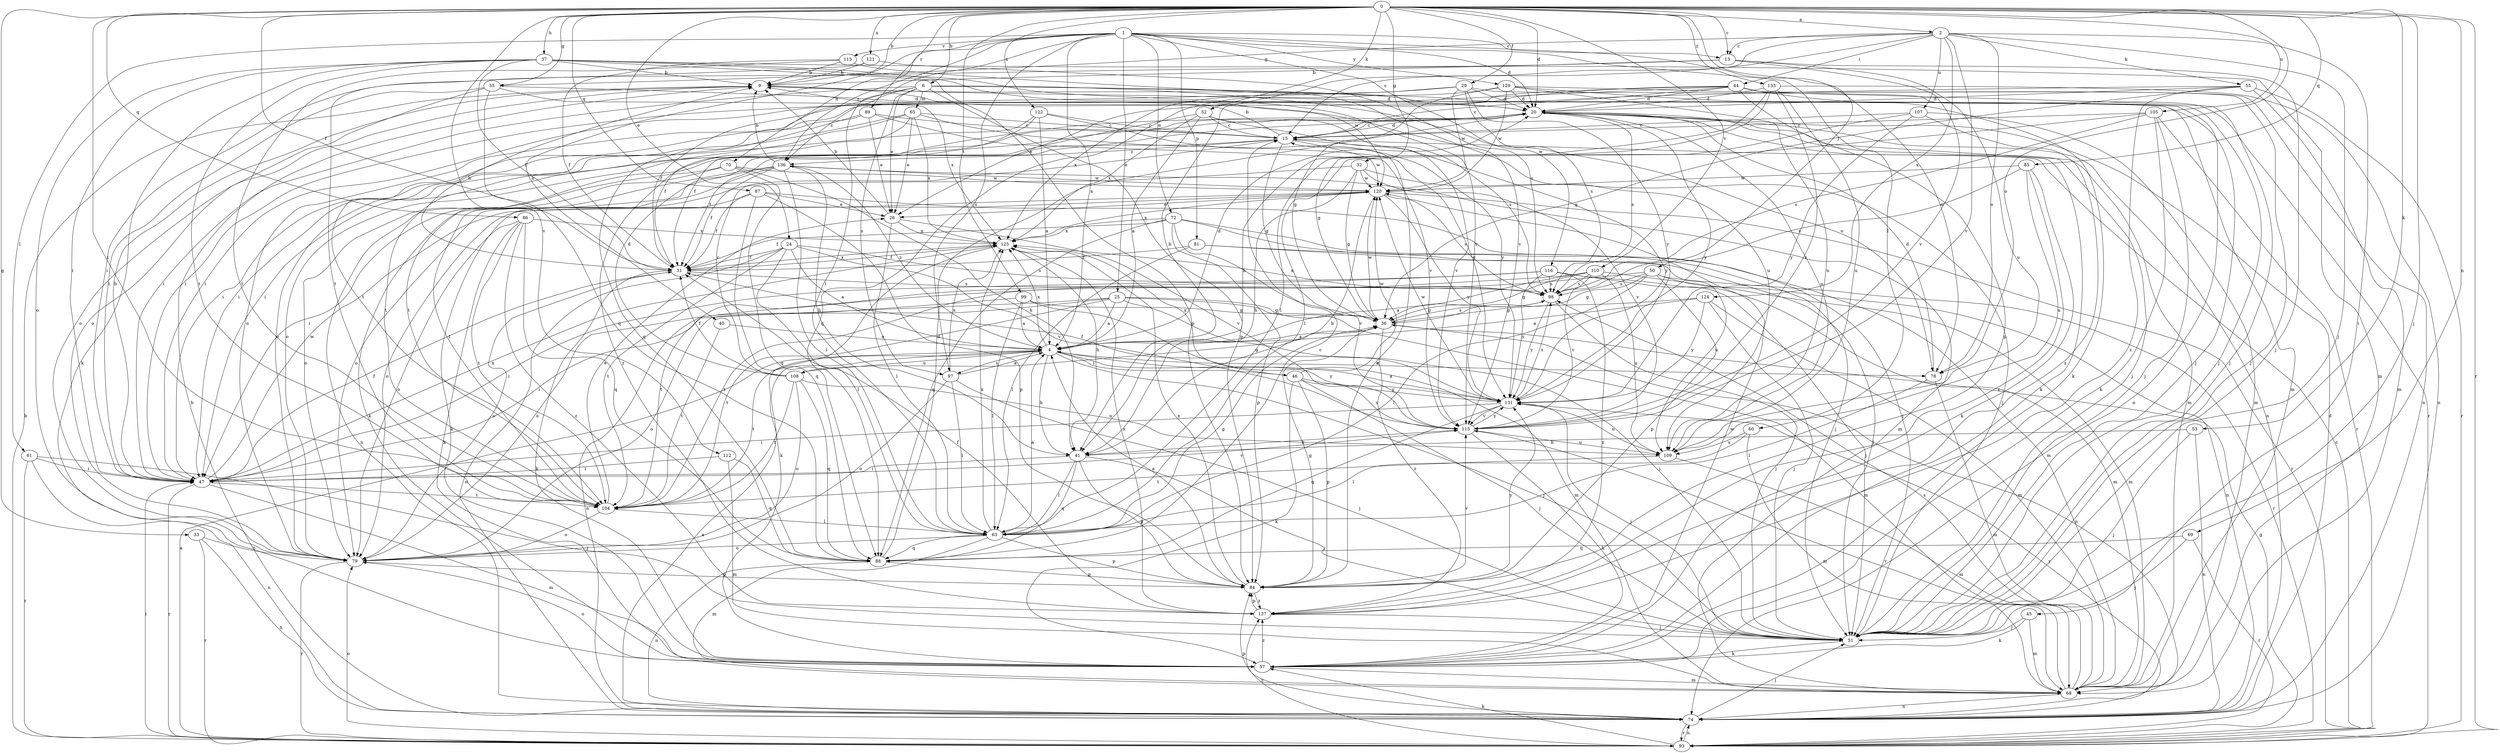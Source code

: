 strict digraph  {
0;
1;
2;
4;
6;
9;
13;
15;
20;
24;
25;
26;
29;
31;
32;
33;
35;
36;
37;
40;
41;
44;
45;
46;
47;
50;
51;
52;
53;
55;
57;
60;
61;
63;
65;
68;
69;
70;
72;
74;
78;
79;
81;
84;
85;
86;
87;
88;
89;
93;
97;
98;
99;
104;
105;
107;
108;
109;
110;
112;
113;
115;
116;
120;
121;
122;
124;
125;
129;
131;
133;
136;
137;
0 -> 2  [label=a];
0 -> 6  [label=b];
0 -> 9  [label=b];
0 -> 13  [label=c];
0 -> 20  [label=d];
0 -> 24  [label=e];
0 -> 29  [label=f];
0 -> 31  [label=f];
0 -> 32  [label=g];
0 -> 33  [label=g];
0 -> 35  [label=g];
0 -> 37  [label=h];
0 -> 50  [label=j];
0 -> 51  [label=j];
0 -> 52  [label=k];
0 -> 53  [label=k];
0 -> 69  [label=n];
0 -> 78  [label=o];
0 -> 85  [label=q];
0 -> 86  [label=q];
0 -> 87  [label=q];
0 -> 89  [label=r];
0 -> 93  [label=r];
0 -> 99  [label=t];
0 -> 104  [label=t];
0 -> 105  [label=u];
0 -> 110  [label=v];
0 -> 112  [label=v];
0 -> 121  [label=x];
0 -> 122  [label=x];
0 -> 133  [label=z];
1 -> 4  [label=a];
1 -> 13  [label=c];
1 -> 20  [label=d];
1 -> 25  [label=e];
1 -> 40  [label=h];
1 -> 60  [label=l];
1 -> 61  [label=l];
1 -> 63  [label=l];
1 -> 70  [label=n];
1 -> 72  [label=n];
1 -> 78  [label=o];
1 -> 81  [label=p];
1 -> 97  [label=s];
1 -> 113  [label=v];
1 -> 116  [label=w];
1 -> 129  [label=y];
1 -> 136  [label=z];
2 -> 13  [label=c];
2 -> 15  [label=c];
2 -> 35  [label=g];
2 -> 41  [label=h];
2 -> 44  [label=i];
2 -> 45  [label=i];
2 -> 51  [label=j];
2 -> 55  [label=k];
2 -> 78  [label=o];
2 -> 107  [label=u];
2 -> 115  [label=v];
2 -> 124  [label=x];
4 -> 20  [label=d];
4 -> 41  [label=h];
4 -> 46  [label=i];
4 -> 51  [label=j];
4 -> 78  [label=o];
4 -> 97  [label=s];
4 -> 104  [label=t];
4 -> 108  [label=u];
4 -> 125  [label=x];
4 -> 131  [label=y];
4 -> 136  [label=z];
6 -> 26  [label=e];
6 -> 31  [label=f];
6 -> 47  [label=i];
6 -> 51  [label=j];
6 -> 65  [label=m];
6 -> 68  [label=m];
6 -> 78  [label=o];
6 -> 84  [label=p];
6 -> 97  [label=s];
6 -> 136  [label=z];
9 -> 20  [label=d];
9 -> 51  [label=j];
9 -> 79  [label=o];
9 -> 109  [label=u];
13 -> 9  [label=b];
13 -> 47  [label=i];
13 -> 51  [label=j];
13 -> 109  [label=u];
13 -> 115  [label=v];
15 -> 9  [label=b];
15 -> 20  [label=d];
15 -> 31  [label=f];
15 -> 36  [label=g];
15 -> 120  [label=w];
15 -> 131  [label=y];
15 -> 136  [label=z];
20 -> 15  [label=c];
20 -> 47  [label=i];
20 -> 51  [label=j];
20 -> 57  [label=k];
20 -> 68  [label=m];
20 -> 74  [label=n];
20 -> 79  [label=o];
20 -> 98  [label=s];
20 -> 104  [label=t];
20 -> 109  [label=u];
20 -> 131  [label=y];
24 -> 4  [label=a];
24 -> 31  [label=f];
24 -> 63  [label=l];
24 -> 74  [label=n];
24 -> 98  [label=s];
24 -> 104  [label=t];
24 -> 115  [label=v];
25 -> 4  [label=a];
25 -> 36  [label=g];
25 -> 47  [label=i];
25 -> 51  [label=j];
25 -> 68  [label=m];
25 -> 79  [label=o];
25 -> 104  [label=t];
26 -> 9  [label=b];
26 -> 63  [label=l];
26 -> 115  [label=v];
26 -> 125  [label=x];
29 -> 20  [label=d];
29 -> 47  [label=i];
29 -> 93  [label=r];
29 -> 98  [label=s];
29 -> 120  [label=w];
29 -> 125  [label=x];
29 -> 131  [label=y];
31 -> 9  [label=b];
31 -> 57  [label=k];
31 -> 79  [label=o];
31 -> 98  [label=s];
31 -> 125  [label=x];
32 -> 36  [label=g];
32 -> 41  [label=h];
32 -> 51  [label=j];
32 -> 79  [label=o];
32 -> 115  [label=v];
32 -> 120  [label=w];
33 -> 74  [label=n];
33 -> 79  [label=o];
33 -> 93  [label=r];
35 -> 20  [label=d];
35 -> 47  [label=i];
35 -> 79  [label=o];
35 -> 88  [label=q];
35 -> 125  [label=x];
36 -> 4  [label=a];
36 -> 74  [label=n];
36 -> 98  [label=s];
36 -> 120  [label=w];
36 -> 137  [label=z];
37 -> 9  [label=b];
37 -> 31  [label=f];
37 -> 47  [label=i];
37 -> 57  [label=k];
37 -> 68  [label=m];
37 -> 79  [label=o];
37 -> 84  [label=p];
37 -> 104  [label=t];
37 -> 115  [label=v];
37 -> 120  [label=w];
40 -> 4  [label=a];
40 -> 104  [label=t];
41 -> 47  [label=i];
41 -> 51  [label=j];
41 -> 63  [label=l];
41 -> 84  [label=p];
41 -> 88  [label=q];
44 -> 15  [label=c];
44 -> 20  [label=d];
44 -> 26  [label=e];
44 -> 47  [label=i];
44 -> 51  [label=j];
44 -> 57  [label=k];
44 -> 74  [label=n];
44 -> 79  [label=o];
44 -> 84  [label=p];
45 -> 51  [label=j];
45 -> 57  [label=k];
45 -> 68  [label=m];
46 -> 51  [label=j];
46 -> 57  [label=k];
46 -> 84  [label=p];
46 -> 115  [label=v];
46 -> 120  [label=w];
46 -> 125  [label=x];
46 -> 131  [label=y];
47 -> 9  [label=b];
47 -> 31  [label=f];
47 -> 68  [label=m];
47 -> 93  [label=r];
47 -> 104  [label=t];
47 -> 115  [label=v];
47 -> 120  [label=w];
47 -> 125  [label=x];
50 -> 36  [label=g];
50 -> 63  [label=l];
50 -> 74  [label=n];
50 -> 84  [label=p];
50 -> 93  [label=r];
50 -> 98  [label=s];
50 -> 104  [label=t];
51 -> 57  [label=k];
52 -> 4  [label=a];
52 -> 15  [label=c];
52 -> 31  [label=f];
52 -> 98  [label=s];
52 -> 115  [label=v];
52 -> 125  [label=x];
53 -> 41  [label=h];
53 -> 51  [label=j];
53 -> 74  [label=n];
55 -> 20  [label=d];
55 -> 36  [label=g];
55 -> 68  [label=m];
55 -> 93  [label=r];
55 -> 104  [label=t];
55 -> 137  [label=z];
57 -> 68  [label=m];
57 -> 79  [label=o];
57 -> 120  [label=w];
57 -> 137  [label=z];
60 -> 63  [label=l];
60 -> 68  [label=m];
60 -> 109  [label=u];
61 -> 47  [label=i];
61 -> 51  [label=j];
61 -> 74  [label=n];
61 -> 93  [label=r];
63 -> 4  [label=a];
63 -> 36  [label=g];
63 -> 68  [label=m];
63 -> 79  [label=o];
63 -> 84  [label=p];
63 -> 88  [label=q];
63 -> 125  [label=x];
65 -> 15  [label=c];
65 -> 26  [label=e];
65 -> 31  [label=f];
65 -> 47  [label=i];
65 -> 104  [label=t];
65 -> 125  [label=x];
65 -> 131  [label=y];
68 -> 74  [label=n];
68 -> 98  [label=s];
68 -> 115  [label=v];
69 -> 51  [label=j];
69 -> 88  [label=q];
69 -> 93  [label=r];
70 -> 41  [label=h];
70 -> 74  [label=n];
70 -> 79  [label=o];
70 -> 88  [label=q];
70 -> 120  [label=w];
72 -> 31  [label=f];
72 -> 51  [label=j];
72 -> 68  [label=m];
72 -> 84  [label=p];
72 -> 88  [label=q];
72 -> 115  [label=v];
72 -> 125  [label=x];
74 -> 4  [label=a];
74 -> 9  [label=b];
74 -> 20  [label=d];
74 -> 51  [label=j];
74 -> 84  [label=p];
74 -> 93  [label=r];
74 -> 131  [label=y];
78 -> 20  [label=d];
78 -> 63  [label=l];
78 -> 68  [label=m];
79 -> 84  [label=p];
79 -> 93  [label=r];
81 -> 31  [label=f];
81 -> 51  [label=j];
81 -> 63  [label=l];
81 -> 109  [label=u];
84 -> 4  [label=a];
84 -> 15  [label=c];
84 -> 36  [label=g];
84 -> 115  [label=v];
84 -> 125  [label=x];
84 -> 131  [label=y];
84 -> 137  [label=z];
85 -> 57  [label=k];
85 -> 98  [label=s];
85 -> 109  [label=u];
85 -> 120  [label=w];
85 -> 137  [label=z];
86 -> 57  [label=k];
86 -> 79  [label=o];
86 -> 88  [label=q];
86 -> 104  [label=t];
86 -> 125  [label=x];
86 -> 137  [label=z];
87 -> 26  [label=e];
87 -> 31  [label=f];
87 -> 51  [label=j];
87 -> 57  [label=k];
87 -> 84  [label=p];
87 -> 88  [label=q];
88 -> 15  [label=c];
88 -> 20  [label=d];
88 -> 74  [label=n];
88 -> 84  [label=p];
89 -> 15  [label=c];
89 -> 26  [label=e];
89 -> 47  [label=i];
89 -> 88  [label=q];
89 -> 115  [label=v];
93 -> 4  [label=a];
93 -> 9  [label=b];
93 -> 15  [label=c];
93 -> 36  [label=g];
93 -> 47  [label=i];
93 -> 57  [label=k];
93 -> 74  [label=n];
93 -> 79  [label=o];
93 -> 137  [label=z];
97 -> 4  [label=a];
97 -> 51  [label=j];
97 -> 63  [label=l];
97 -> 79  [label=o];
97 -> 125  [label=x];
98 -> 36  [label=g];
98 -> 51  [label=j];
98 -> 125  [label=x];
98 -> 131  [label=y];
99 -> 4  [label=a];
99 -> 36  [label=g];
99 -> 63  [label=l];
99 -> 68  [label=m];
99 -> 74  [label=n];
104 -> 26  [label=e];
104 -> 63  [label=l];
104 -> 79  [label=o];
105 -> 15  [label=c];
105 -> 51  [label=j];
105 -> 57  [label=k];
105 -> 63  [label=l];
105 -> 93  [label=r];
105 -> 98  [label=s];
107 -> 15  [label=c];
107 -> 36  [label=g];
107 -> 68  [label=m];
107 -> 131  [label=y];
107 -> 137  [label=z];
108 -> 15  [label=c];
108 -> 20  [label=d];
108 -> 31  [label=f];
108 -> 36  [label=g];
108 -> 79  [label=o];
108 -> 88  [label=q];
108 -> 104  [label=t];
108 -> 109  [label=u];
109 -> 68  [label=m];
109 -> 104  [label=t];
110 -> 4  [label=a];
110 -> 36  [label=g];
110 -> 68  [label=m];
110 -> 79  [label=o];
110 -> 98  [label=s];
110 -> 109  [label=u];
110 -> 115  [label=v];
112 -> 47  [label=i];
112 -> 68  [label=m];
112 -> 88  [label=q];
113 -> 9  [label=b];
113 -> 31  [label=f];
113 -> 104  [label=t];
113 -> 115  [label=v];
115 -> 41  [label=h];
115 -> 57  [label=k];
115 -> 109  [label=u];
115 -> 131  [label=y];
116 -> 47  [label=i];
116 -> 51  [label=j];
116 -> 68  [label=m];
116 -> 98  [label=s];
116 -> 104  [label=t];
116 -> 131  [label=y];
116 -> 137  [label=z];
120 -> 26  [label=e];
120 -> 41  [label=h];
120 -> 79  [label=o];
120 -> 93  [label=r];
120 -> 98  [label=s];
120 -> 125  [label=x];
120 -> 131  [label=y];
121 -> 9  [label=b];
121 -> 98  [label=s];
121 -> 104  [label=t];
122 -> 4  [label=a];
122 -> 15  [label=c];
122 -> 79  [label=o];
122 -> 131  [label=y];
122 -> 137  [label=z];
124 -> 4  [label=a];
124 -> 36  [label=g];
124 -> 51  [label=j];
124 -> 68  [label=m];
124 -> 131  [label=y];
125 -> 31  [label=f];
125 -> 41  [label=h];
125 -> 57  [label=k];
129 -> 20  [label=d];
129 -> 36  [label=g];
129 -> 51  [label=j];
129 -> 74  [label=n];
129 -> 88  [label=q];
129 -> 109  [label=u];
129 -> 120  [label=w];
131 -> 4  [label=a];
131 -> 31  [label=f];
131 -> 47  [label=i];
131 -> 51  [label=j];
131 -> 88  [label=q];
131 -> 98  [label=s];
131 -> 109  [label=u];
131 -> 115  [label=v];
131 -> 120  [label=w];
133 -> 20  [label=d];
133 -> 41  [label=h];
133 -> 63  [label=l];
133 -> 74  [label=n];
133 -> 109  [label=u];
133 -> 115  [label=v];
136 -> 9  [label=b];
136 -> 31  [label=f];
136 -> 41  [label=h];
136 -> 47  [label=i];
136 -> 57  [label=k];
136 -> 63  [label=l];
136 -> 68  [label=m];
136 -> 104  [label=t];
136 -> 120  [label=w];
137 -> 31  [label=f];
137 -> 51  [label=j];
137 -> 84  [label=p];
137 -> 125  [label=x];
}
